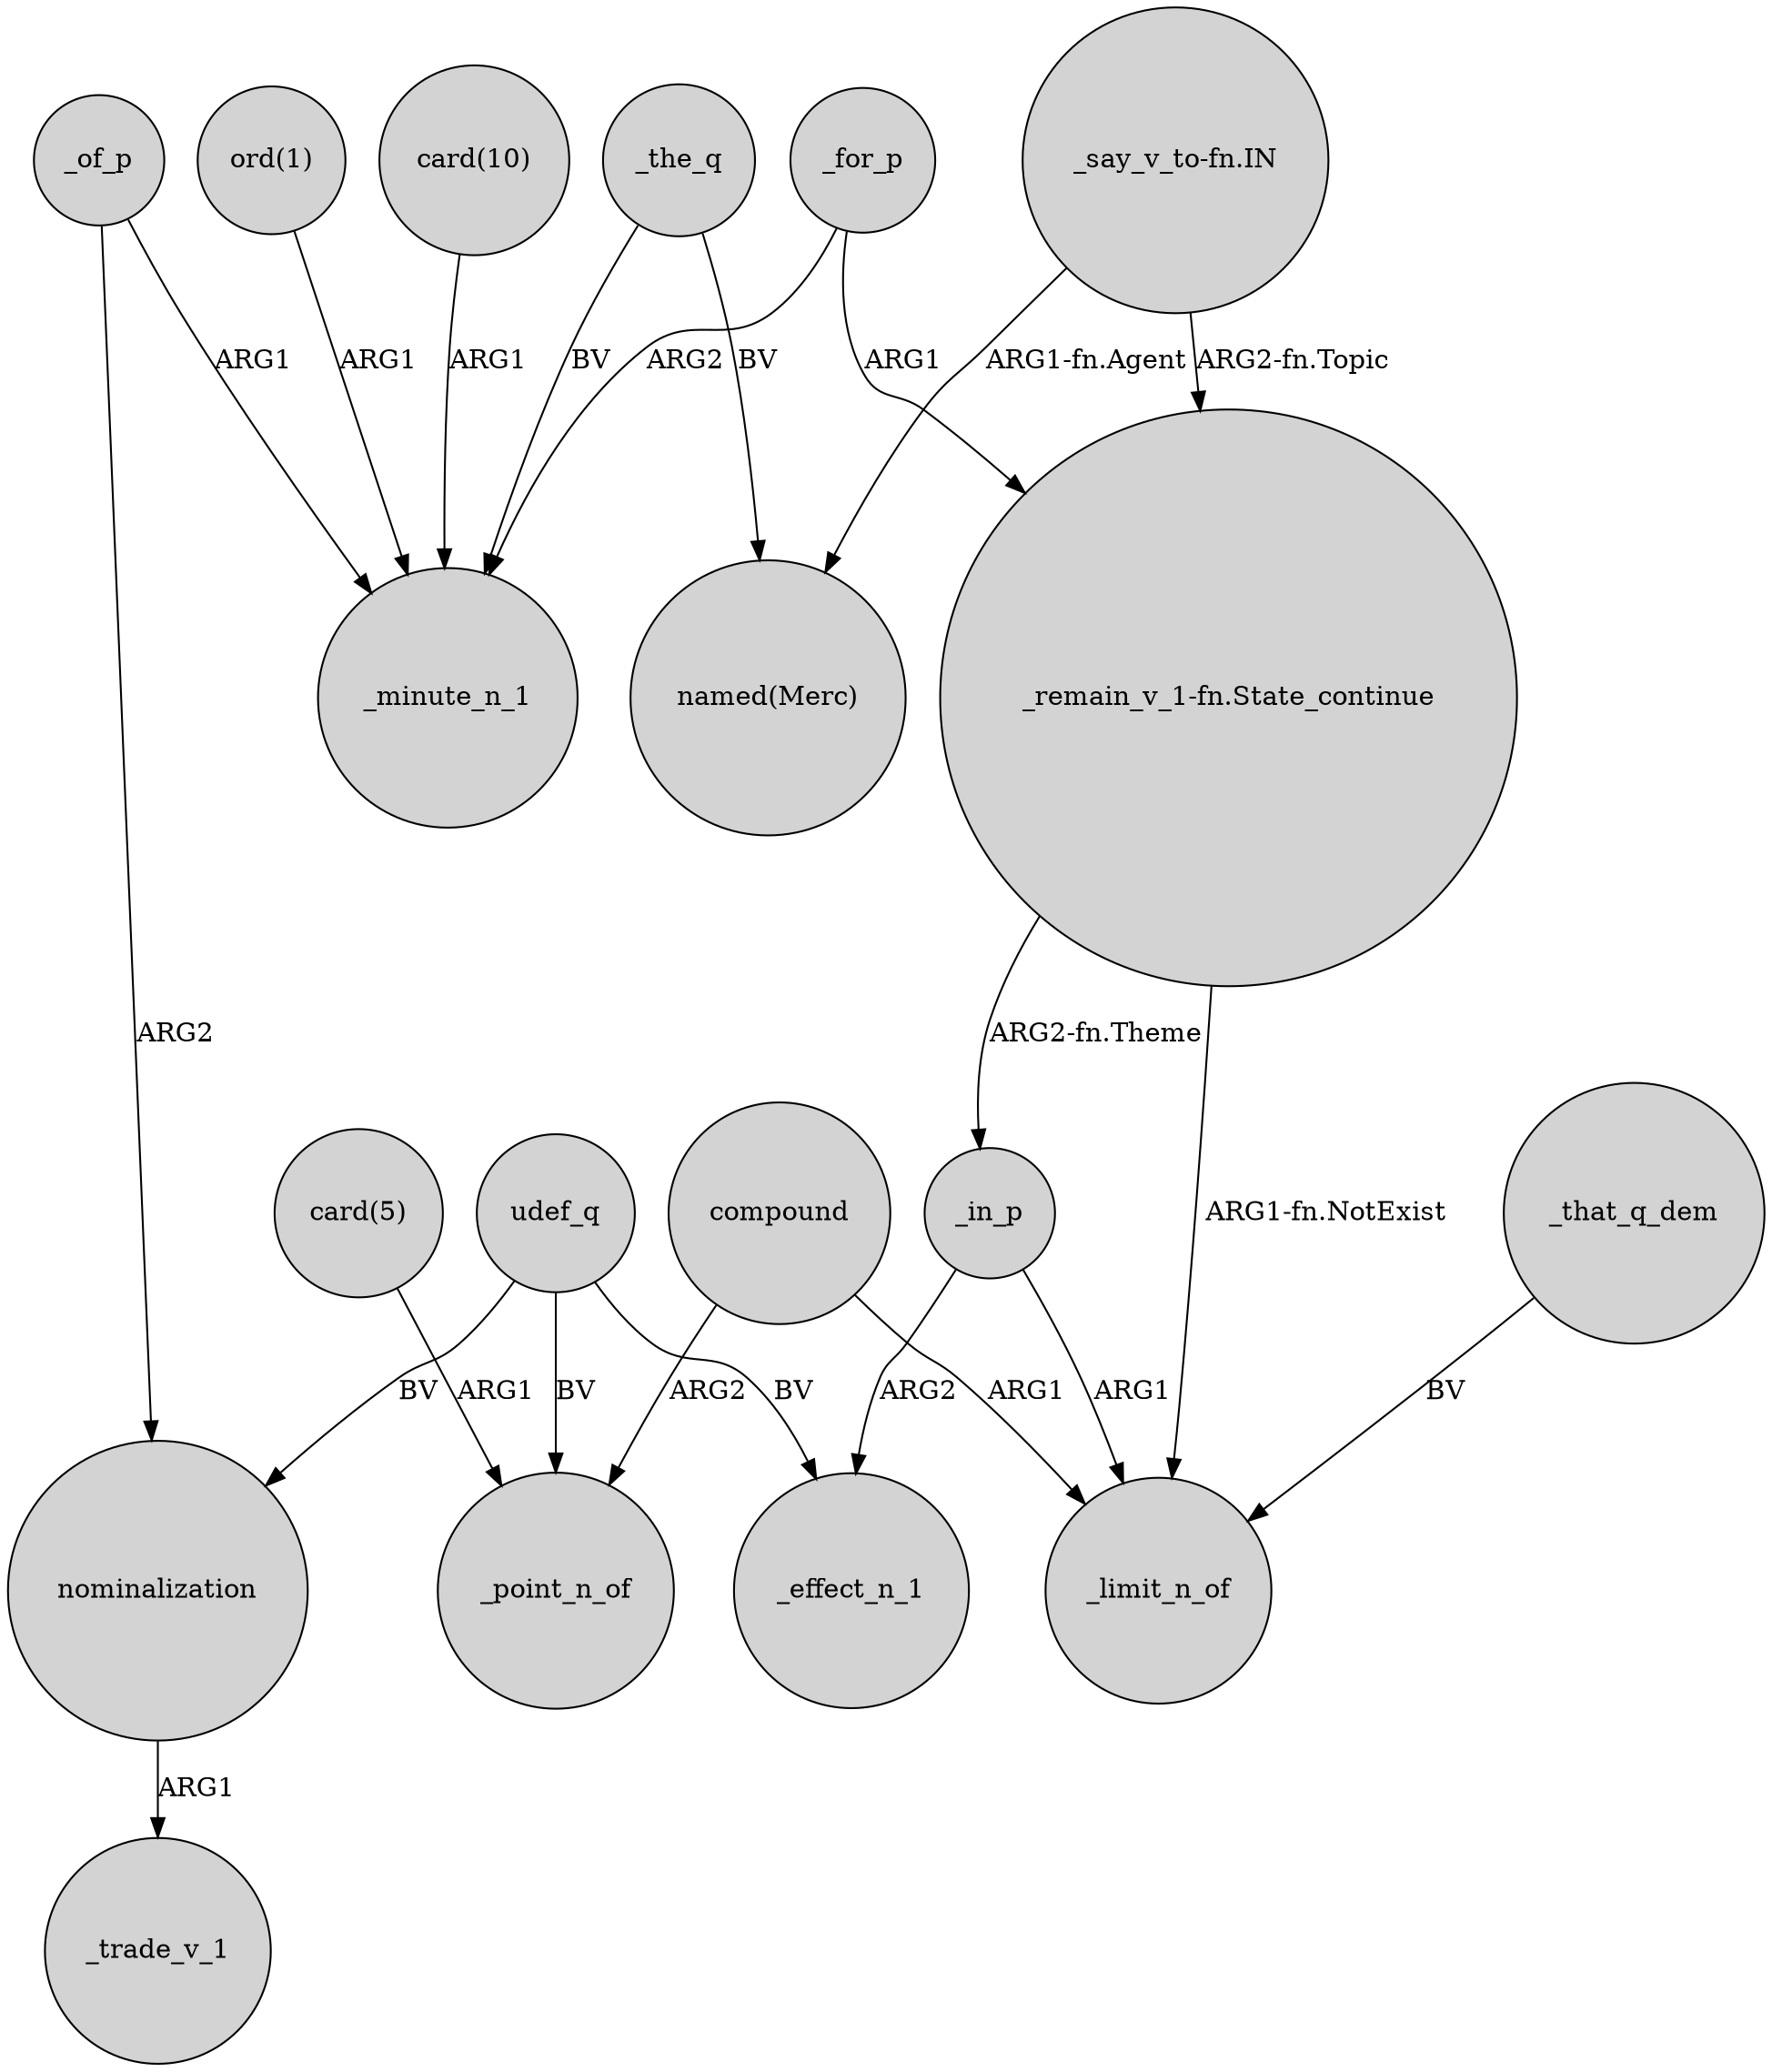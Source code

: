 digraph {
	node [shape=circle style=filled]
	"card(5)" -> _point_n_of [label=ARG1]
	_in_p -> _limit_n_of [label=ARG1]
	"_say_v_to-fn.IN" -> "_remain_v_1-fn.State_continue" [label="ARG2-fn.Topic"]
	compound -> _limit_n_of [label=ARG1]
	_for_p -> "_remain_v_1-fn.State_continue" [label=ARG1]
	_the_q -> "named(Merc)" [label=BV]
	_for_p -> _minute_n_1 [label=ARG2]
	_the_q -> _minute_n_1 [label=BV]
	_in_p -> _effect_n_1 [label=ARG2]
	udef_q -> _effect_n_1 [label=BV]
	"_say_v_to-fn.IN" -> "named(Merc)" [label="ARG1-fn.Agent"]
	nominalization -> _trade_v_1 [label=ARG1]
	"_remain_v_1-fn.State_continue" -> _limit_n_of [label="ARG1-fn.NotExist"]
	compound -> _point_n_of [label=ARG2]
	"_remain_v_1-fn.State_continue" -> _in_p [label="ARG2-fn.Theme"]
	_of_p -> nominalization [label=ARG2]
	"ord(1)" -> _minute_n_1 [label=ARG1]
	_of_p -> _minute_n_1 [label=ARG1]
	_that_q_dem -> _limit_n_of [label=BV]
	udef_q -> nominalization [label=BV]
	"card(10)" -> _minute_n_1 [label=ARG1]
	udef_q -> _point_n_of [label=BV]
}
